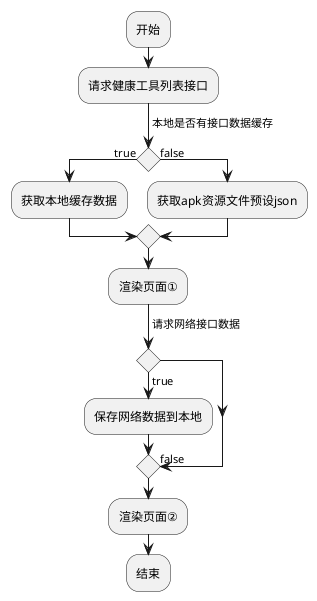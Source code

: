 @startuml

:开始;

:请求健康工具列表接口;
-> 本地是否有接口数据缓存;
if () then
  -> true;
  :获取本地缓存数据;
  ->
else
  -> false;
  :获取apk资源文件预设json;
endif

:渲染页面①;

-> 请求网络接口数据;

if () then
  -> true;
  :保存网络数据到本地;
  ->
else
-> false;
endif

:渲染页面②;

:结束;
@enduml
